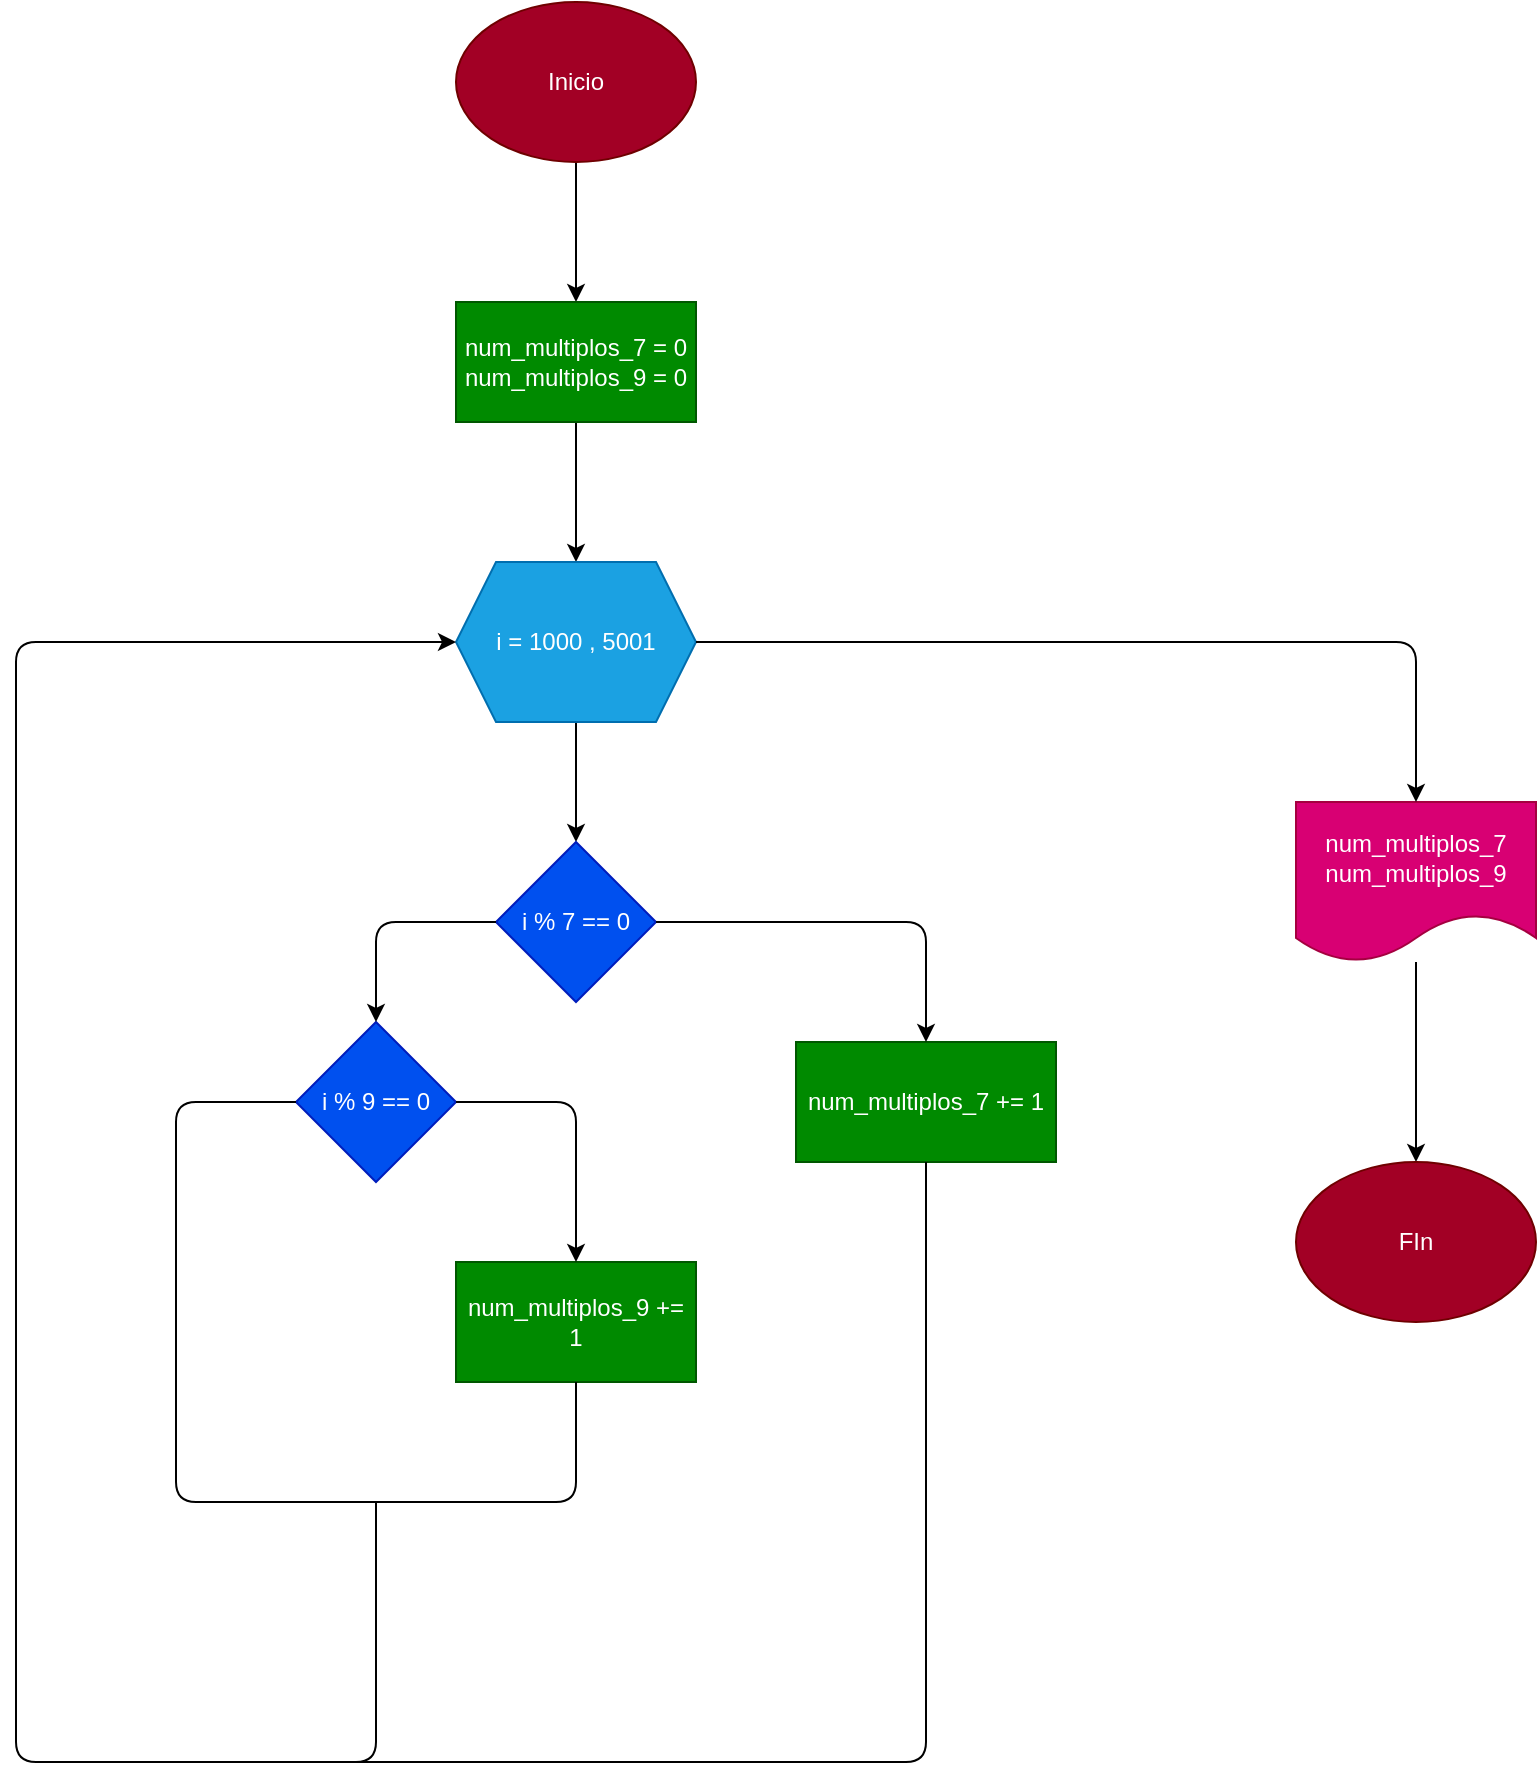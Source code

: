 <mxfile>
    <diagram id="d96idp0zJz_mv08q7BcT" name="Page-1">
        <mxGraphModel dx="1112" dy="427" grid="1" gridSize="10" guides="1" tooltips="1" connect="1" arrows="1" fold="1" page="1" pageScale="1" pageWidth="850" pageHeight="1100" math="0" shadow="0">
            <root>
                <mxCell id="0"/>
                <mxCell id="1" parent="0"/>
                <mxCell id="11" value="" style="edgeStyle=none;html=1;" parent="1" source="2" target="3" edge="1">
                    <mxGeometry relative="1" as="geometry"/>
                </mxCell>
                <mxCell id="2" value="Inicio" style="ellipse;whiteSpace=wrap;html=1;fillColor=#a20025;fontColor=#ffffff;strokeColor=#6F0000;" parent="1" vertex="1">
                    <mxGeometry x="100" width="120" height="80" as="geometry"/>
                </mxCell>
                <mxCell id="12" value="" style="edgeStyle=none;html=1;" parent="1" source="3" target="4" edge="1">
                    <mxGeometry relative="1" as="geometry"/>
                </mxCell>
                <mxCell id="3" value="num_multiplos_7 = 0&lt;br&gt;num_multiplos_9 = 0" style="rounded=0;whiteSpace=wrap;html=1;fillColor=#008a00;fontColor=#ffffff;strokeColor=#005700;" parent="1" vertex="1">
                    <mxGeometry x="100" y="150" width="120" height="60" as="geometry"/>
                </mxCell>
                <mxCell id="13" value="" style="edgeStyle=none;html=1;" parent="1" source="4" target="5" edge="1">
                    <mxGeometry relative="1" as="geometry"/>
                </mxCell>
                <mxCell id="4" value="i = 1000 , 5001" style="shape=hexagon;perimeter=hexagonPerimeter2;whiteSpace=wrap;html=1;fixedSize=1;fillColor=#1ba1e2;fontColor=#ffffff;strokeColor=#006EAF;" parent="1" vertex="1">
                    <mxGeometry x="100" y="280" width="120" height="80" as="geometry"/>
                </mxCell>
                <mxCell id="5" value="i % 7 == 0" style="rhombus;whiteSpace=wrap;html=1;fillColor=#0050ef;fontColor=#ffffff;strokeColor=#001DBC;" parent="1" vertex="1">
                    <mxGeometry x="120" y="420" width="80" height="80" as="geometry"/>
                </mxCell>
                <mxCell id="6" value="num_multiplos_7 += 1" style="rounded=0;whiteSpace=wrap;html=1;fillColor=#008a00;fontColor=#ffffff;strokeColor=#005700;" parent="1" vertex="1">
                    <mxGeometry x="270" y="520" width="130" height="60" as="geometry"/>
                </mxCell>
                <mxCell id="7" value="i % 9 == 0" style="rhombus;whiteSpace=wrap;html=1;fillColor=#0050ef;fontColor=#ffffff;strokeColor=#001DBC;" parent="1" vertex="1">
                    <mxGeometry x="20" y="510" width="80" height="80" as="geometry"/>
                </mxCell>
                <mxCell id="8" value="num_multiplos_9 += 1" style="rounded=0;whiteSpace=wrap;html=1;fillColor=#008a00;fontColor=#ffffff;strokeColor=#005700;" parent="1" vertex="1">
                    <mxGeometry x="100" y="630" width="120" height="60" as="geometry"/>
                </mxCell>
                <mxCell id="21" value="" style="edgeStyle=none;html=1;" parent="1" source="9" target="10" edge="1">
                    <mxGeometry relative="1" as="geometry"/>
                </mxCell>
                <mxCell id="9" value="num_multiplos_7&lt;br&gt;num_multiplos_9" style="shape=document;whiteSpace=wrap;html=1;boundedLbl=1;fillColor=#d80073;fontColor=#ffffff;strokeColor=#A50040;" parent="1" vertex="1">
                    <mxGeometry x="520" y="400" width="120" height="80" as="geometry"/>
                </mxCell>
                <mxCell id="10" value="FIn" style="ellipse;whiteSpace=wrap;html=1;fillColor=#a20025;fontColor=#ffffff;strokeColor=#6F0000;" parent="1" vertex="1">
                    <mxGeometry x="520" y="580" width="120" height="80" as="geometry"/>
                </mxCell>
                <mxCell id="14" value="" style="endArrow=classic;html=1;exitX=0;exitY=0.5;exitDx=0;exitDy=0;entryX=0.5;entryY=0;entryDx=0;entryDy=0;" parent="1" source="5" target="7" edge="1">
                    <mxGeometry width="50" height="50" relative="1" as="geometry">
                        <mxPoint x="-30" y="460" as="sourcePoint"/>
                        <mxPoint x="20" y="410" as="targetPoint"/>
                        <Array as="points">
                            <mxPoint x="60" y="460"/>
                        </Array>
                    </mxGeometry>
                </mxCell>
                <mxCell id="15" value="" style="endArrow=classic;html=1;exitX=1;exitY=0.5;exitDx=0;exitDy=0;entryX=0.5;entryY=0;entryDx=0;entryDy=0;" parent="1" source="5" target="6" edge="1">
                    <mxGeometry width="50" height="50" relative="1" as="geometry">
                        <mxPoint x="300" y="490" as="sourcePoint"/>
                        <mxPoint x="350" y="440" as="targetPoint"/>
                        <Array as="points">
                            <mxPoint x="335" y="460"/>
                        </Array>
                    </mxGeometry>
                </mxCell>
                <mxCell id="16" value="" style="endArrow=none;html=1;entryX=0.5;entryY=1;entryDx=0;entryDy=0;exitX=0;exitY=0.5;exitDx=0;exitDy=0;" parent="1" source="7" target="8" edge="1">
                    <mxGeometry width="50" height="50" relative="1" as="geometry">
                        <mxPoint x="-20" y="540" as="sourcePoint"/>
                        <mxPoint x="60" y="760" as="targetPoint"/>
                        <Array as="points">
                            <mxPoint x="-40" y="550"/>
                            <mxPoint x="-40" y="750"/>
                            <mxPoint x="160" y="750"/>
                        </Array>
                    </mxGeometry>
                </mxCell>
                <mxCell id="17" value="" style="endArrow=classic;html=1;entryX=0;entryY=0.5;entryDx=0;entryDy=0;" parent="1" target="4" edge="1">
                    <mxGeometry width="50" height="50" relative="1" as="geometry">
                        <mxPoint x="60" y="750" as="sourcePoint"/>
                        <mxPoint x="-80" y="180" as="targetPoint"/>
                        <Array as="points">
                            <mxPoint x="60" y="880"/>
                            <mxPoint x="-120" y="880"/>
                            <mxPoint x="-120" y="320"/>
                        </Array>
                    </mxGeometry>
                </mxCell>
                <mxCell id="18" value="" style="endArrow=none;html=1;entryX=0.5;entryY=1;entryDx=0;entryDy=0;" parent="1" target="6" edge="1">
                    <mxGeometry width="50" height="50" relative="1" as="geometry">
                        <mxPoint x="40" y="880" as="sourcePoint"/>
                        <mxPoint x="220" y="840" as="targetPoint"/>
                        <Array as="points">
                            <mxPoint x="335" y="880"/>
                        </Array>
                    </mxGeometry>
                </mxCell>
                <mxCell id="19" value="" style="endArrow=classic;html=1;exitX=1;exitY=0.5;exitDx=0;exitDy=0;entryX=0.5;entryY=0;entryDx=0;entryDy=0;" parent="1" source="7" target="8" edge="1">
                    <mxGeometry width="50" height="50" relative="1" as="geometry">
                        <mxPoint x="150" y="600" as="sourcePoint"/>
                        <mxPoint x="200" y="550" as="targetPoint"/>
                        <Array as="points">
                            <mxPoint x="160" y="550"/>
                        </Array>
                    </mxGeometry>
                </mxCell>
                <mxCell id="20" value="" style="endArrow=classic;html=1;exitX=1;exitY=0.5;exitDx=0;exitDy=0;entryX=0.5;entryY=0;entryDx=0;entryDy=0;" parent="1" source="4" target="9" edge="1">
                    <mxGeometry width="50" height="50" relative="1" as="geometry">
                        <mxPoint x="300" y="400" as="sourcePoint"/>
                        <mxPoint x="480" y="320" as="targetPoint"/>
                        <Array as="points">
                            <mxPoint x="580" y="320"/>
                        </Array>
                    </mxGeometry>
                </mxCell>
            </root>
        </mxGraphModel>
    </diagram>
</mxfile>